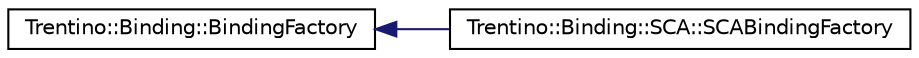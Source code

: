 digraph G
{
  edge [fontname="Helvetica",fontsize="10",labelfontname="Helvetica",labelfontsize="10"];
  node [fontname="Helvetica",fontsize="10",shape=record];
  rankdir="LR";
  Node1 [label="Trentino::Binding::BindingFactory",height=0.2,width=0.4,color="black", fillcolor="white", style="filled",URL="$class_trentino_1_1_binding_1_1_binding_factory.html"];
  Node1 -> Node2 [dir="back",color="midnightblue",fontsize="10",style="solid",fontname="Helvetica"];
  Node2 [label="Trentino::Binding::SCA::SCABindingFactory",height=0.2,width=0.4,color="black", fillcolor="white", style="filled",URL="$class_trentino_1_1_binding_1_1_s_c_a_1_1_s_c_a_binding_factory.html"];
}
